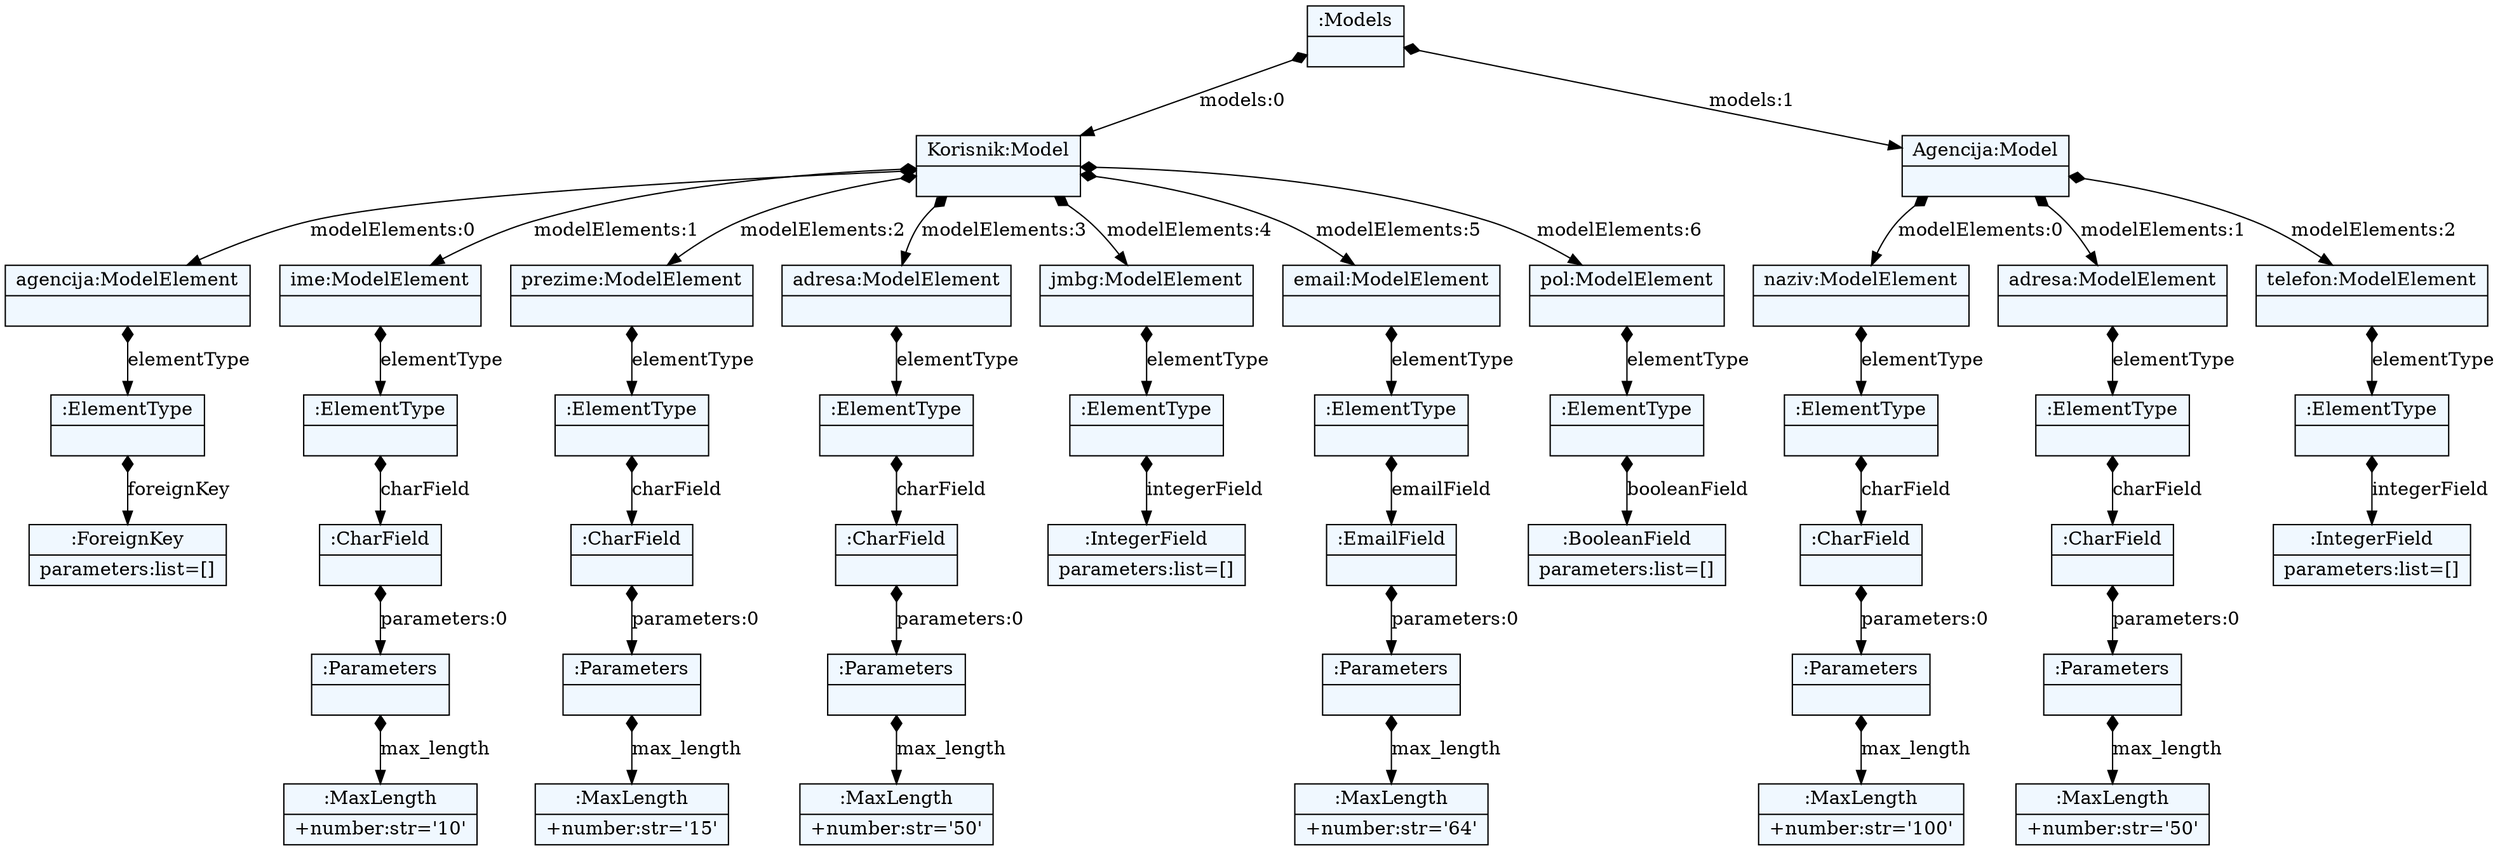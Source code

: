 
    digraph xtext {
    fontname = "Bitstream Vera Sans"
    fontsize = 8
    node[
        shape=record,
        style=filled,
        fillcolor=aliceblue
    ]
    nodesep = 0.3
    edge[dir=black,arrowtail=empty]


1212414466872 -> 1212414467208 [label="models:0" arrowtail=diamond dir=both]
1212414467208 -> 1212414460592 [label="modelElements:0" arrowtail=diamond dir=both]
1212414460592 -> 1212414460368 [label="elementType" arrowtail=diamond dir=both]
1212414460368 -> 1212414460536 [label="foreignKey" arrowtail=diamond dir=both]
1212414460536[label="{:ForeignKey|parameters:list=[]\l}"]
1212414460368[label="{:ElementType|}"]
1212414460592[label="{agencija:ModelElement|}"]
1212414467208 -> 1212414460200 [label="modelElements:1" arrowtail=diamond dir=both]
1212414460200 -> 1212414460648 [label="elementType" arrowtail=diamond dir=both]
1212414460648 -> 1212414460760 [label="charField" arrowtail=diamond dir=both]
1212414460760 -> 1212414460984 [label="parameters:0" arrowtail=diamond dir=both]
1212414460984 -> 1212414461096 [label="max_length" arrowtail=diamond dir=both]
1212414461096[label="{:MaxLength|+number:str='10'\l}"]
1212414460984[label="{:Parameters|}"]
1212414460760[label="{:CharField|}"]
1212414460648[label="{:ElementType|}"]
1212414460200[label="{ime:ModelElement|}"]
1212414467208 -> 1212414460256 [label="modelElements:2" arrowtail=diamond dir=both]
1212414460256 -> 1212414460816 [label="elementType" arrowtail=diamond dir=both]
1212414460816 -> 1212414460928 [label="charField" arrowtail=diamond dir=both]
1212414460928 -> 1212414461320 [label="parameters:0" arrowtail=diamond dir=both]
1212414461320 -> 1212414461376 [label="max_length" arrowtail=diamond dir=both]
1212414461376[label="{:MaxLength|+number:str='15'\l}"]
1212414461320[label="{:Parameters|}"]
1212414460928[label="{:CharField|}"]
1212414460816[label="{:ElementType|}"]
1212414460256[label="{prezime:ModelElement|}"]
1212414467208 -> 1212414460424 [label="modelElements:3" arrowtail=diamond dir=both]
1212414460424 -> 1212414461040 [label="elementType" arrowtail=diamond dir=both]
1212414461040 -> 1212414461208 [label="charField" arrowtail=diamond dir=both]
1212414461208 -> 1212414461600 [label="parameters:0" arrowtail=diamond dir=both]
1212414461600 -> 1212414461656 [label="max_length" arrowtail=diamond dir=both]
1212414461656[label="{:MaxLength|+number:str='50'\l}"]
1212414461600[label="{:Parameters|}"]
1212414461208[label="{:CharField|}"]
1212414461040[label="{:ElementType|}"]
1212414460424[label="{adresa:ModelElement|}"]
1212414467208 -> 1212414460704 [label="modelElements:4" arrowtail=diamond dir=both]
1212414460704 -> 1212414461264 [label="elementType" arrowtail=diamond dir=both]
1212414461264 -> 1212414461488 [label="integerField" arrowtail=diamond dir=both]
1212414461488[label="{:IntegerField|parameters:list=[]\l}"]
1212414461264[label="{:ElementType|}"]
1212414460704[label="{jmbg:ModelElement|}"]
1212414467208 -> 1212414460872 [label="modelElements:5" arrowtail=diamond dir=both]
1212414460872 -> 1212414461544 [label="elementType" arrowtail=diamond dir=both]
1212414461544 -> 1212414461768 [label="emailField" arrowtail=diamond dir=both]
1212414461768 -> 1212414461992 [label="parameters:0" arrowtail=diamond dir=both]
1212414461992 -> 1212414462104 [label="max_length" arrowtail=diamond dir=both]
1212414462104[label="{:MaxLength|+number:str='64'\l}"]
1212414461992[label="{:Parameters|}"]
1212414461768[label="{:EmailField|}"]
1212414461544[label="{:ElementType|}"]
1212414460872[label="{email:ModelElement|}"]
1212414467208 -> 1212414461152 [label="modelElements:6" arrowtail=diamond dir=both]
1212414461152 -> 1212414461880 [label="elementType" arrowtail=diamond dir=both]
1212414461880 -> 1212414438592 [label="booleanField" arrowtail=diamond dir=both]
1212414438592[label="{:BooleanField|parameters:list=[]\l}"]
1212414461880[label="{:ElementType|}"]
1212414461152[label="{pol:ModelElement|}"]
1212414467208[label="{Korisnik:Model|}"]
1212414466872 -> 1212414467264 [label="models:1" arrowtail=diamond dir=both]
1212414467264 -> 1212414461432 [label="modelElements:0" arrowtail=diamond dir=both]
1212414461432 -> 1212414461936 [label="elementType" arrowtail=diamond dir=both]
1212414461936 -> 1212414462216 [label="charField" arrowtail=diamond dir=both]
1212414462216 -> 1212414462440 [label="parameters:0" arrowtail=diamond dir=both]
1212414462440 -> 1212414462552 [label="max_length" arrowtail=diamond dir=both]
1212414462552[label="{:MaxLength|+number:str='100'\l}"]
1212414462440[label="{:Parameters|}"]
1212414462216[label="{:CharField|}"]
1212414461936[label="{:ElementType|}"]
1212414461432[label="{naziv:ModelElement|}"]
1212414467264 -> 1212414461824 [label="modelElements:1" arrowtail=diamond dir=both]
1212414461824 -> 1212414462328 [label="elementType" arrowtail=diamond dir=both]
1212414462328 -> 1212414462384 [label="charField" arrowtail=diamond dir=both]
1212414462384 -> 1212414462776 [label="parameters:0" arrowtail=diamond dir=both]
1212414462776 -> 1212414462832 [label="max_length" arrowtail=diamond dir=both]
1212414462832[label="{:MaxLength|+number:str='50'\l}"]
1212414462776[label="{:Parameters|}"]
1212414462384[label="{:CharField|}"]
1212414462328[label="{:ElementType|}"]
1212414461824[label="{adresa:ModelElement|}"]
1212414467264 -> 1212414462048 [label="modelElements:2" arrowtail=diamond dir=both]
1212414462048 -> 1212414462496 [label="elementType" arrowtail=diamond dir=both]
1212414462496 -> 1212414462664 [label="integerField" arrowtail=diamond dir=both]
1212414462664[label="{:IntegerField|parameters:list=[]\l}"]
1212414462496[label="{:ElementType|}"]
1212414462048[label="{telefon:ModelElement|}"]
1212414467264[label="{Agencija:Model|}"]
1212414466872[label="{:Models|}"]

}
